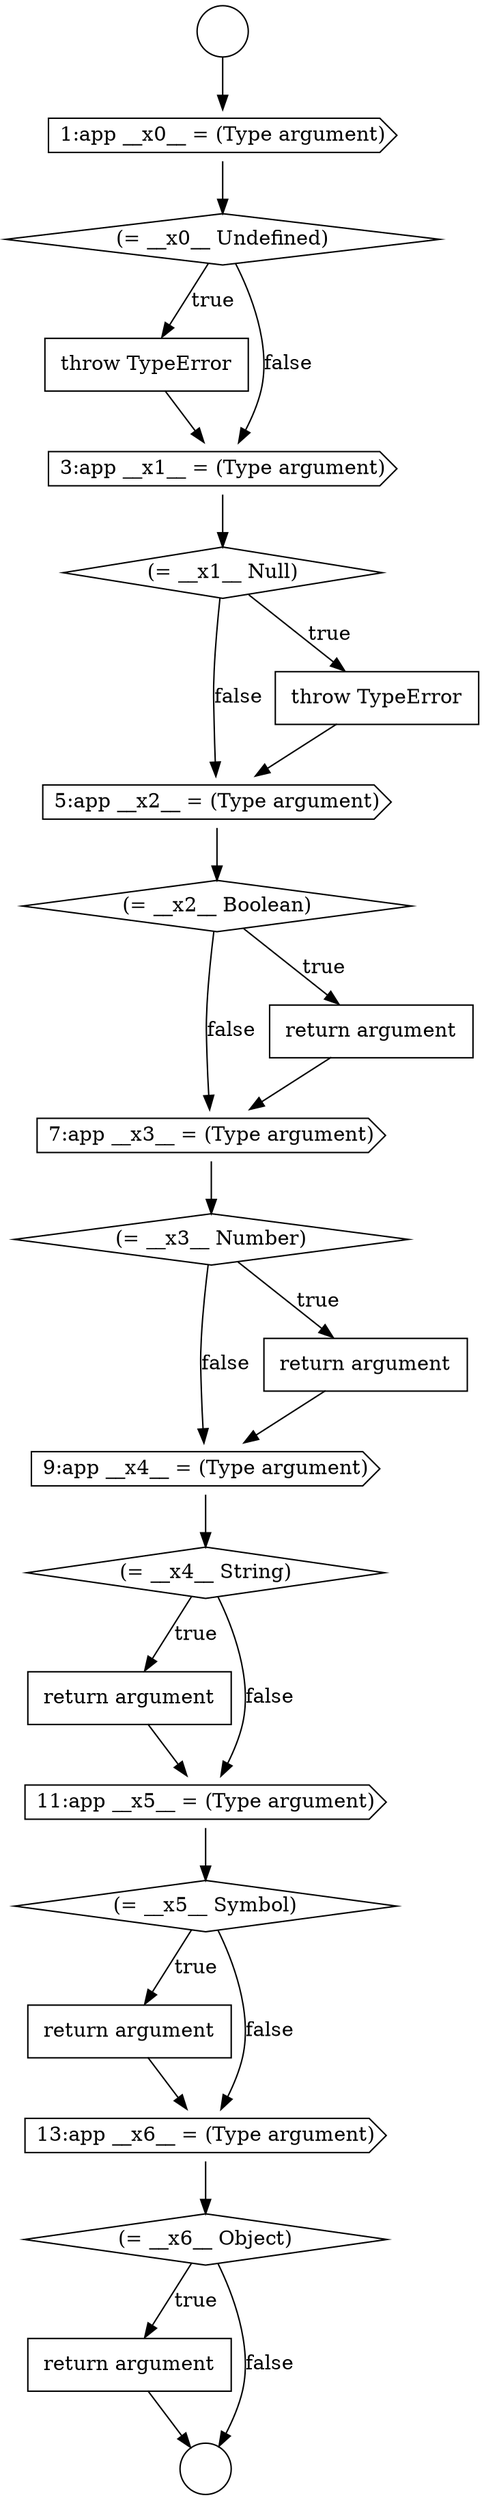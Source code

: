 digraph {
  node18264 [shape=none, margin=0, label=<<font color="black">
    <table border="0" cellborder="1" cellspacing="0" cellpadding="10">
      <tr><td align="left">return argument</td></tr>
    </table>
  </font>> color="black" fillcolor="white" style=filled]
  node18260 [shape=diamond, label=<<font color="black">(= __x5__ Symbol)</font>> color="black" fillcolor="white" style=filled]
  node18261 [shape=none, margin=0, label=<<font color="black">
    <table border="0" cellborder="1" cellspacing="0" cellpadding="10">
      <tr><td align="left">return argument</td></tr>
    </table>
  </font>> color="black" fillcolor="white" style=filled]
  node18251 [shape=diamond, label=<<font color="black">(= __x2__ Boolean)</font>> color="black" fillcolor="white" style=filled]
  node18248 [shape=diamond, label=<<font color="black">(= __x1__ Null)</font>> color="black" fillcolor="white" style=filled]
  node18257 [shape=diamond, label=<<font color="black">(= __x4__ String)</font>> color="black" fillcolor="white" style=filled]
  node18250 [shape=cds, label=<<font color="black">5:app __x2__ = (Type argument)</font>> color="black" fillcolor="white" style=filled]
  node18258 [shape=none, margin=0, label=<<font color="black">
    <table border="0" cellborder="1" cellspacing="0" cellpadding="10">
      <tr><td align="left">return argument</td></tr>
    </table>
  </font>> color="black" fillcolor="white" style=filled]
  node18246 [shape=none, margin=0, label=<<font color="black">
    <table border="0" cellborder="1" cellspacing="0" cellpadding="10">
      <tr><td align="left">throw TypeError</td></tr>
    </table>
  </font>> color="black" fillcolor="white" style=filled]
  node18256 [shape=cds, label=<<font color="black">9:app __x4__ = (Type argument)</font>> color="black" fillcolor="white" style=filled]
  node18249 [shape=none, margin=0, label=<<font color="black">
    <table border="0" cellborder="1" cellspacing="0" cellpadding="10">
      <tr><td align="left">throw TypeError</td></tr>
    </table>
  </font>> color="black" fillcolor="white" style=filled]
  node18263 [shape=diamond, label=<<font color="black">(= __x6__ Object)</font>> color="black" fillcolor="white" style=filled]
  node18253 [shape=cds, label=<<font color="black">7:app __x3__ = (Type argument)</font>> color="black" fillcolor="white" style=filled]
  node18259 [shape=cds, label=<<font color="black">11:app __x5__ = (Type argument)</font>> color="black" fillcolor="white" style=filled]
  node18247 [shape=cds, label=<<font color="black">3:app __x1__ = (Type argument)</font>> color="black" fillcolor="white" style=filled]
  node18252 [shape=none, margin=0, label=<<font color="black">
    <table border="0" cellborder="1" cellspacing="0" cellpadding="10">
      <tr><td align="left">return argument</td></tr>
    </table>
  </font>> color="black" fillcolor="white" style=filled]
  node18255 [shape=none, margin=0, label=<<font color="black">
    <table border="0" cellborder="1" cellspacing="0" cellpadding="10">
      <tr><td align="left">return argument</td></tr>
    </table>
  </font>> color="black" fillcolor="white" style=filled]
  node18244 [shape=cds, label=<<font color="black">1:app __x0__ = (Type argument)</font>> color="black" fillcolor="white" style=filled]
  node18242 [shape=circle label=" " color="black" fillcolor="white" style=filled]
  node18245 [shape=diamond, label=<<font color="black">(= __x0__ Undefined)</font>> color="black" fillcolor="white" style=filled]
  node18262 [shape=cds, label=<<font color="black">13:app __x6__ = (Type argument)</font>> color="black" fillcolor="white" style=filled]
  node18243 [shape=circle label=" " color="black" fillcolor="white" style=filled]
  node18254 [shape=diamond, label=<<font color="black">(= __x3__ Number)</font>> color="black" fillcolor="white" style=filled]
  node18251 -> node18252 [label=<<font color="black">true</font>> color="black"]
  node18251 -> node18253 [label=<<font color="black">false</font>> color="black"]
  node18257 -> node18258 [label=<<font color="black">true</font>> color="black"]
  node18257 -> node18259 [label=<<font color="black">false</font>> color="black"]
  node18262 -> node18263 [ color="black"]
  node18249 -> node18250 [ color="black"]
  node18242 -> node18244 [ color="black"]
  node18246 -> node18247 [ color="black"]
  node18256 -> node18257 [ color="black"]
  node18261 -> node18262 [ color="black"]
  node18253 -> node18254 [ color="black"]
  node18247 -> node18248 [ color="black"]
  node18258 -> node18259 [ color="black"]
  node18248 -> node18249 [label=<<font color="black">true</font>> color="black"]
  node18248 -> node18250 [label=<<font color="black">false</font>> color="black"]
  node18245 -> node18246 [label=<<font color="black">true</font>> color="black"]
  node18245 -> node18247 [label=<<font color="black">false</font>> color="black"]
  node18259 -> node18260 [ color="black"]
  node18244 -> node18245 [ color="black"]
  node18260 -> node18261 [label=<<font color="black">true</font>> color="black"]
  node18260 -> node18262 [label=<<font color="black">false</font>> color="black"]
  node18255 -> node18256 [ color="black"]
  node18252 -> node18253 [ color="black"]
  node18263 -> node18264 [label=<<font color="black">true</font>> color="black"]
  node18263 -> node18243 [label=<<font color="black">false</font>> color="black"]
  node18254 -> node18255 [label=<<font color="black">true</font>> color="black"]
  node18254 -> node18256 [label=<<font color="black">false</font>> color="black"]
  node18250 -> node18251 [ color="black"]
  node18264 -> node18243 [ color="black"]
}
